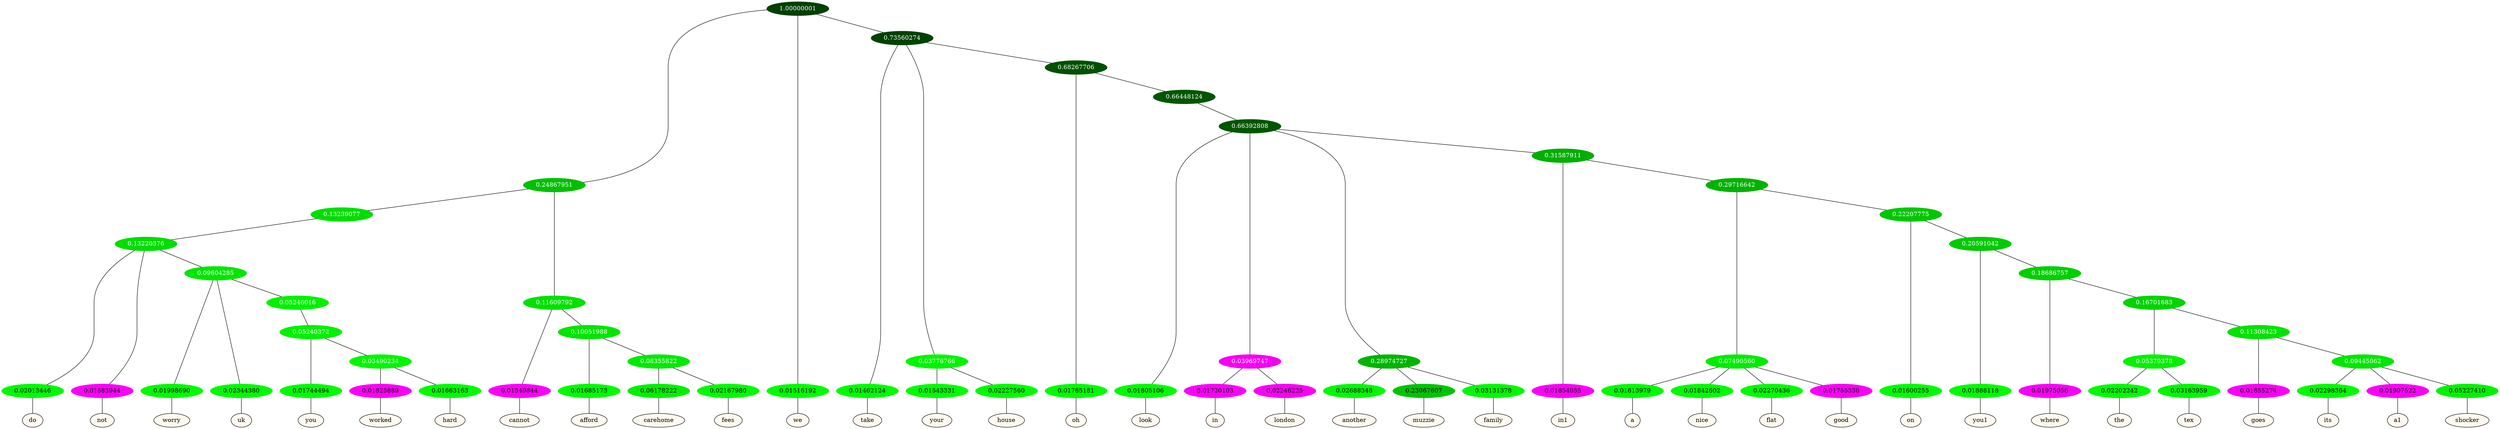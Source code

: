 graph {
	node [format=png height=0.15 nodesep=0.001 ordering=out overlap=prism overlap_scaling=0.01 ranksep=0.001 ratio=0.2 style=filled width=0.15]
	{
		rank=same
		a_w_16 [label=do color=black fillcolor=floralwhite style="filled,solid"]
		a_w_17 [label=not color=black fillcolor=floralwhite style="filled,solid"]
		a_w_22 [label=worry color=black fillcolor=floralwhite style="filled,solid"]
		a_w_23 [label=uk color=black fillcolor=floralwhite style="filled,solid"]
		a_w_39 [label=you color=black fillcolor=floralwhite style="filled,solid"]
		a_w_43 [label=worked color=black fillcolor=floralwhite style="filled,solid"]
		a_w_44 [label=hard color=black fillcolor=floralwhite style="filled,solid"]
		a_w_10 [label=cannot color=black fillcolor=floralwhite style="filled,solid"]
		a_w_19 [label=afford color=black fillcolor=floralwhite style="filled,solid"]
		a_w_25 [label=carehome color=black fillcolor=floralwhite style="filled,solid"]
		a_w_26 [label=fees color=black fillcolor=floralwhite style="filled,solid"]
		a_w_2 [label=we color=black fillcolor=floralwhite style="filled,solid"]
		a_w_6 [label=take color=black fillcolor=floralwhite style="filled,solid"]
		a_w_12 [label=your color=black fillcolor=floralwhite style="filled,solid"]
		a_w_13 [label=house color=black fillcolor=floralwhite style="filled,solid"]
		a_w_14 [label=oh color=black fillcolor=floralwhite style="filled,solid"]
		a_w_27 [label=look color=black fillcolor=floralwhite style="filled,solid"]
		a_w_32 [label=in color=black fillcolor=floralwhite style="filled,solid"]
		a_w_33 [label=london color=black fillcolor=floralwhite style="filled,solid"]
		a_w_34 [label=another color=black fillcolor=floralwhite style="filled,solid"]
		a_w_35 [label=muzzie color=black fillcolor=floralwhite style="filled,solid"]
		a_w_36 [label=family color=black fillcolor=floralwhite style="filled,solid"]
		a_w_37 [label=in1 color=black fillcolor=floralwhite style="filled,solid"]
		a_w_45 [label=a color=black fillcolor=floralwhite style="filled,solid"]
		a_w_46 [label=nice color=black fillcolor=floralwhite style="filled,solid"]
		a_w_47 [label=flat color=black fillcolor=floralwhite style="filled,solid"]
		a_w_48 [label=good color=black fillcolor=floralwhite style="filled,solid"]
		a_w_49 [label=on color=black fillcolor=floralwhite style="filled,solid"]
		a_w_51 [label=you1 color=black fillcolor=floralwhite style="filled,solid"]
		a_w_53 [label=where color=black fillcolor=floralwhite style="filled,solid"]
		a_w_57 [label=the color=black fillcolor=floralwhite style="filled,solid"]
		a_w_58 [label=tex color=black fillcolor=floralwhite style="filled,solid"]
		a_w_59 [label=goes color=black fillcolor=floralwhite style="filled,solid"]
		a_w_61 [label=its color=black fillcolor=floralwhite style="filled,solid"]
		a_w_62 [label=a1 color=black fillcolor=floralwhite style="filled,solid"]
		a_w_63 [label=shocker color=black fillcolor=floralwhite style="filled,solid"]
	}
	a_n_16 -- a_w_16
	a_n_17 -- a_w_17
	a_n_22 -- a_w_22
	a_n_23 -- a_w_23
	a_n_39 -- a_w_39
	a_n_43 -- a_w_43
	a_n_44 -- a_w_44
	a_n_10 -- a_w_10
	a_n_19 -- a_w_19
	a_n_25 -- a_w_25
	a_n_26 -- a_w_26
	a_n_2 -- a_w_2
	a_n_6 -- a_w_6
	a_n_12 -- a_w_12
	a_n_13 -- a_w_13
	a_n_14 -- a_w_14
	a_n_27 -- a_w_27
	a_n_32 -- a_w_32
	a_n_33 -- a_w_33
	a_n_34 -- a_w_34
	a_n_35 -- a_w_35
	a_n_36 -- a_w_36
	a_n_37 -- a_w_37
	a_n_45 -- a_w_45
	a_n_46 -- a_w_46
	a_n_47 -- a_w_47
	a_n_48 -- a_w_48
	a_n_49 -- a_w_49
	a_n_51 -- a_w_51
	a_n_53 -- a_w_53
	a_n_57 -- a_w_57
	a_n_58 -- a_w_58
	a_n_59 -- a_w_59
	a_n_61 -- a_w_61
	a_n_62 -- a_w_62
	a_n_63 -- a_w_63
	{
		rank=same
		a_n_16 [label=0.02013446 color="0.334 1.000 0.980" fontcolor=black]
		a_n_17 [label=0.01583944 color="0.835 1.000 0.984" fontcolor=black]
		a_n_22 [label=0.01998690 color="0.334 1.000 0.980" fontcolor=black]
		a_n_23 [label=0.02344380 color="0.334 1.000 0.977" fontcolor=black]
		a_n_39 [label=0.01744494 color="0.334 1.000 0.983" fontcolor=black]
		a_n_43 [label=0.01825889 color="0.835 1.000 0.982" fontcolor=black]
		a_n_44 [label=0.01663163 color="0.334 1.000 0.983" fontcolor=black]
		a_n_10 [label=0.01549844 color="0.835 1.000 0.985" fontcolor=black]
		a_n_19 [label=0.01685173 color="0.334 1.000 0.983" fontcolor=black]
		a_n_25 [label=0.06178222 color="0.334 1.000 0.938" fontcolor=black]
		a_n_26 [label=0.02167980 color="0.334 1.000 0.978" fontcolor=black]
		a_n_2 [label=0.01516192 color="0.334 1.000 0.985" fontcolor=black]
		a_n_6 [label=0.01462124 color="0.334 1.000 0.985" fontcolor=black]
		a_n_12 [label=0.01543331 color="0.334 1.000 0.985" fontcolor=black]
		a_n_13 [label=0.02227560 color="0.334 1.000 0.978" fontcolor=black]
		a_n_14 [label=0.01765181 color="0.334 1.000 0.982" fontcolor=black]
		a_n_27 [label=0.01805106 color="0.334 1.000 0.982" fontcolor=black]
		a_n_32 [label=0.01720103 color="0.835 1.000 0.983" fontcolor=black]
		a_n_33 [label=0.02246225 color="0.835 1.000 0.978" fontcolor=black]
		a_n_34 [label=0.02688348 color="0.334 1.000 0.973" fontcolor=black]
		a_n_35 [label=0.23067607 color="0.334 1.000 0.769" fontcolor=black]
		a_n_36 [label=0.03131378 color="0.334 1.000 0.969" fontcolor=black]
		a_n_37 [label=0.01854055 color="0.835 1.000 0.981" fontcolor=black]
		a_n_45 [label=0.01613979 color="0.334 1.000 0.984" fontcolor=black]
		a_n_46 [label=0.01842602 color="0.334 1.000 0.982" fontcolor=black]
		a_n_47 [label=0.02270436 color="0.334 1.000 0.977" fontcolor=black]
		a_n_48 [label=0.01755330 color="0.835 1.000 0.982" fontcolor=black]
		a_n_49 [label=0.01600255 color="0.334 1.000 0.984" fontcolor=black]
		a_n_51 [label=0.01888118 color="0.334 1.000 0.981" fontcolor=black]
		a_n_53 [label=0.01975056 color="0.835 1.000 0.980" fontcolor=black]
		a_n_57 [label=0.02202242 color="0.334 1.000 0.978" fontcolor=black]
		a_n_58 [label=0.03163959 color="0.334 1.000 0.968" fontcolor=black]
		a_n_59 [label=0.01855274 color="0.835 1.000 0.981" fontcolor=black]
		a_n_61 [label=0.02298364 color="0.334 1.000 0.977" fontcolor=black]
		a_n_62 [label=0.01907522 color="0.835 1.000 0.981" fontcolor=black]
		a_n_63 [label=0.05227410 color="0.334 1.000 0.948" fontcolor=black]
	}
	a_n_0 [label=1.00000001 color="0.334 1.000 0.250" fontcolor=grey99]
	a_n_1 [label=0.24867951 color="0.334 1.000 0.751" fontcolor=grey99]
	a_n_0 -- a_n_1
	a_n_0 -- a_n_2
	a_n_3 [label=0.73560274 color="0.334 1.000 0.264" fontcolor=grey99]
	a_n_0 -- a_n_3
	a_n_4 [label=0.13239077 color="0.334 1.000 0.868" fontcolor=grey99]
	a_n_1 -- a_n_4
	a_n_5 [label=0.11609792 color="0.334 1.000 0.884" fontcolor=grey99]
	a_n_1 -- a_n_5
	a_n_3 -- a_n_6
	a_n_7 [label=0.03776766 color="0.334 1.000 0.962" fontcolor=grey99]
	a_n_3 -- a_n_7
	a_n_8 [label=0.68267706 color="0.334 1.000 0.317" fontcolor=grey99]
	a_n_3 -- a_n_8
	a_n_9 [label=0.13220376 color="0.334 1.000 0.868" fontcolor=grey99]
	a_n_4 -- a_n_9
	a_n_5 -- a_n_10
	a_n_11 [label=0.10051988 color="0.334 1.000 0.899" fontcolor=grey99]
	a_n_5 -- a_n_11
	a_n_7 -- a_n_12
	a_n_7 -- a_n_13
	a_n_8 -- a_n_14
	a_n_15 [label=0.66448124 color="0.334 1.000 0.336" fontcolor=grey99]
	a_n_8 -- a_n_15
	a_n_9 -- a_n_16
	a_n_9 -- a_n_17
	a_n_18 [label=0.09604285 color="0.334 1.000 0.904" fontcolor=grey99]
	a_n_9 -- a_n_18
	a_n_11 -- a_n_19
	a_n_20 [label=0.08355822 color="0.334 1.000 0.916" fontcolor=grey99]
	a_n_11 -- a_n_20
	a_n_21 [label=0.66392808 color="0.334 1.000 0.336" fontcolor=grey99]
	a_n_15 -- a_n_21
	a_n_18 -- a_n_22
	a_n_18 -- a_n_23
	a_n_24 [label=0.05246016 color="0.334 1.000 0.948" fontcolor=grey99]
	a_n_18 -- a_n_24
	a_n_20 -- a_n_25
	a_n_20 -- a_n_26
	a_n_21 -- a_n_27
	a_n_28 [label=0.03969747 color="0.835 1.000 0.960" fontcolor=grey99]
	a_n_21 -- a_n_28
	a_n_29 [label=0.28974727 color="0.334 1.000 0.710" fontcolor=grey99]
	a_n_21 -- a_n_29
	a_n_30 [label=0.31587911 color="0.334 1.000 0.684" fontcolor=grey99]
	a_n_21 -- a_n_30
	a_n_31 [label=0.05240372 color="0.334 1.000 0.948" fontcolor=grey99]
	a_n_24 -- a_n_31
	a_n_28 -- a_n_32
	a_n_28 -- a_n_33
	a_n_29 -- a_n_34
	a_n_29 -- a_n_35
	a_n_29 -- a_n_36
	a_n_30 -- a_n_37
	a_n_38 [label=0.29716642 color="0.334 1.000 0.703" fontcolor=grey99]
	a_n_30 -- a_n_38
	a_n_31 -- a_n_39
	a_n_40 [label=0.03490234 color="0.334 1.000 0.965" fontcolor=grey99]
	a_n_31 -- a_n_40
	a_n_41 [label=0.07490560 color="0.334 1.000 0.925" fontcolor=grey99]
	a_n_38 -- a_n_41
	a_n_42 [label=0.22207775 color="0.334 1.000 0.778" fontcolor=grey99]
	a_n_38 -- a_n_42
	a_n_40 -- a_n_43
	a_n_40 -- a_n_44
	a_n_41 -- a_n_45
	a_n_41 -- a_n_46
	a_n_41 -- a_n_47
	a_n_41 -- a_n_48
	a_n_42 -- a_n_49
	a_n_50 [label=0.20591042 color="0.334 1.000 0.794" fontcolor=grey99]
	a_n_42 -- a_n_50
	a_n_50 -- a_n_51
	a_n_52 [label=0.18686757 color="0.334 1.000 0.813" fontcolor=grey99]
	a_n_50 -- a_n_52
	a_n_52 -- a_n_53
	a_n_54 [label=0.16701683 color="0.334 1.000 0.833" fontcolor=grey99]
	a_n_52 -- a_n_54
	a_n_55 [label=0.05379378 color="0.334 1.000 0.946" fontcolor=grey99]
	a_n_54 -- a_n_55
	a_n_56 [label=0.11308423 color="0.334 1.000 0.887" fontcolor=grey99]
	a_n_54 -- a_n_56
	a_n_55 -- a_n_57
	a_n_55 -- a_n_58
	a_n_56 -- a_n_59
	a_n_60 [label=0.09445062 color="0.334 1.000 0.906" fontcolor=grey99]
	a_n_56 -- a_n_60
	a_n_60 -- a_n_61
	a_n_60 -- a_n_62
	a_n_60 -- a_n_63
}
